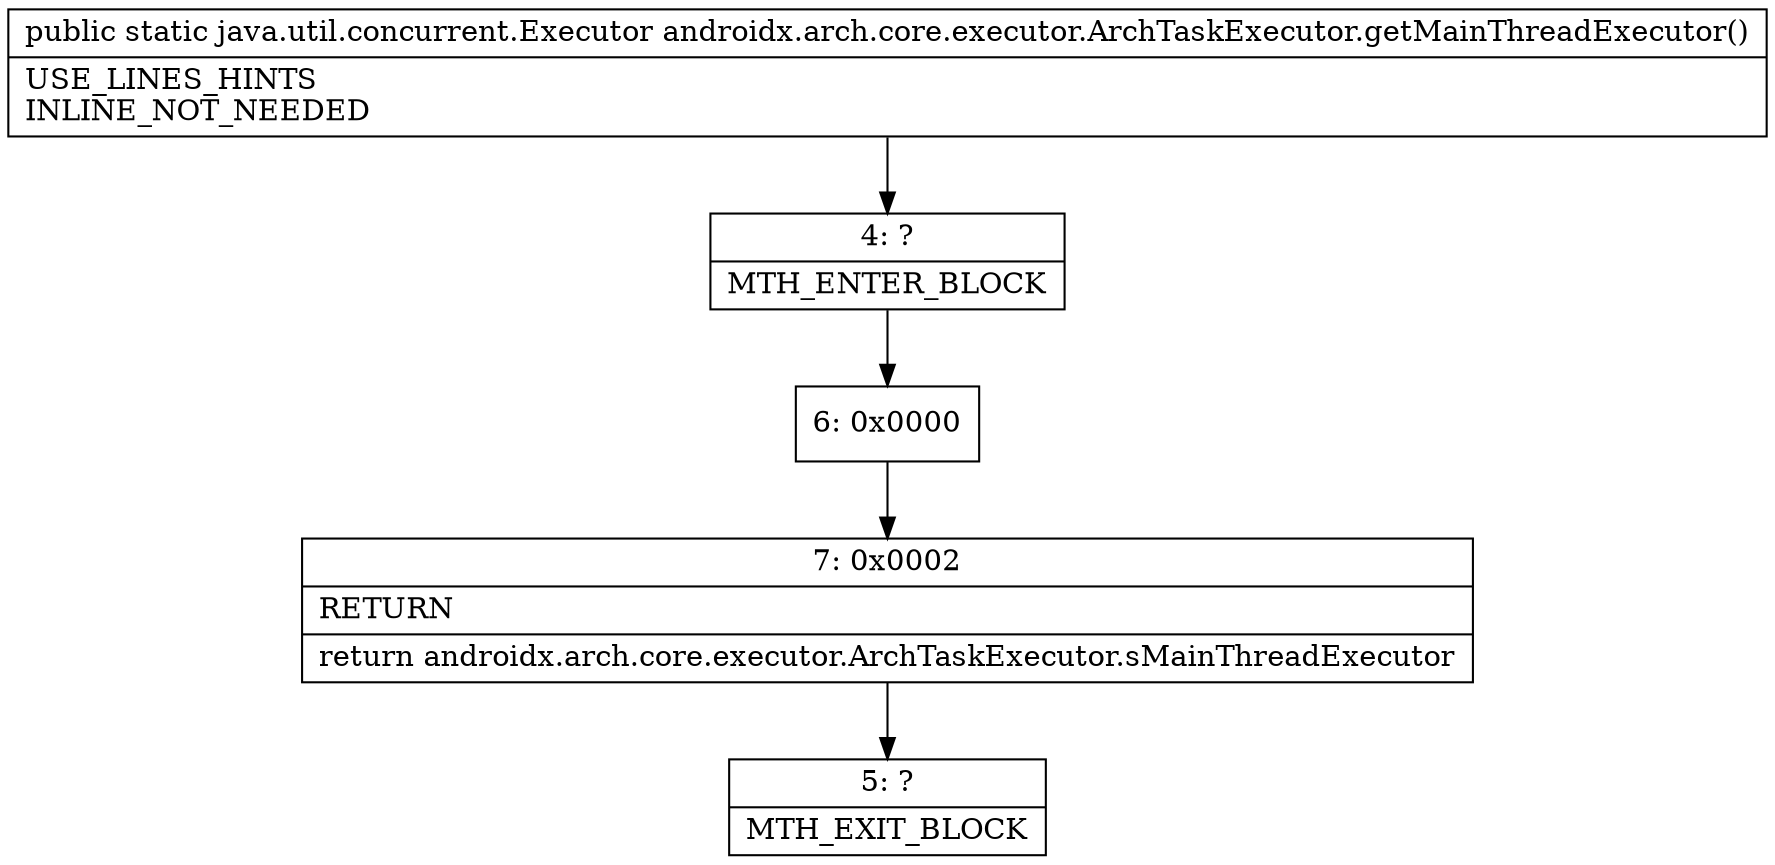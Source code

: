 digraph "CFG forandroidx.arch.core.executor.ArchTaskExecutor.getMainThreadExecutor()Ljava\/util\/concurrent\/Executor;" {
Node_4 [shape=record,label="{4\:\ ?|MTH_ENTER_BLOCK\l}"];
Node_6 [shape=record,label="{6\:\ 0x0000}"];
Node_7 [shape=record,label="{7\:\ 0x0002|RETURN\l|return androidx.arch.core.executor.ArchTaskExecutor.sMainThreadExecutor\l}"];
Node_5 [shape=record,label="{5\:\ ?|MTH_EXIT_BLOCK\l}"];
MethodNode[shape=record,label="{public static java.util.concurrent.Executor androidx.arch.core.executor.ArchTaskExecutor.getMainThreadExecutor()  | USE_LINES_HINTS\lINLINE_NOT_NEEDED\l}"];
MethodNode -> Node_4;Node_4 -> Node_6;
Node_6 -> Node_7;
Node_7 -> Node_5;
}

